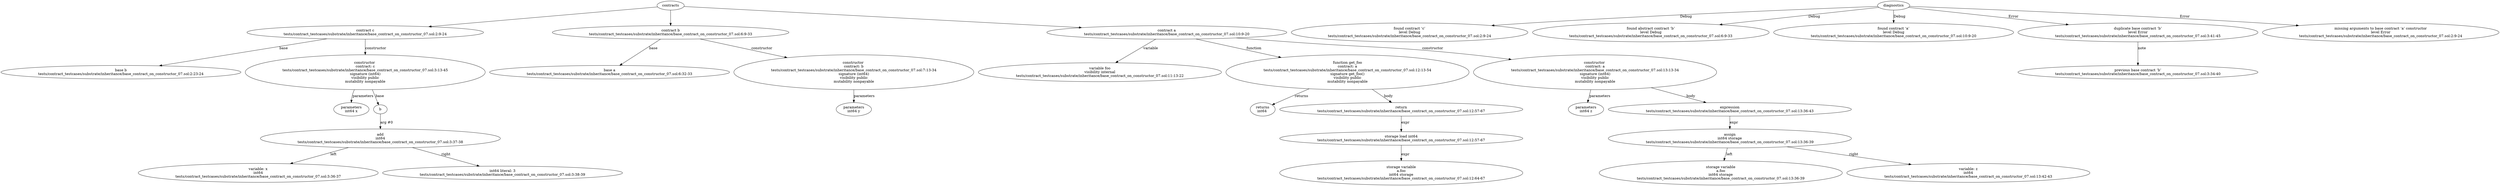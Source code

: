 strict digraph "tests/contract_testcases/substrate/inheritance/base_contract_on_constructor_07.sol" {
	contract [label="contract c\ntests/contract_testcases/substrate/inheritance/base_contract_on_constructor_07.sol:2:9-24"]
	base [label="base b\ntests/contract_testcases/substrate/inheritance/base_contract_on_constructor_07.sol:2:23-24"]
	node_3 [label="constructor \ncontract: c\ntests/contract_testcases/substrate/inheritance/base_contract_on_constructor_07.sol:3:13-45\nsignature (int64)\nvisibility public\nmutability nonpayable"]
	parameters [label="parameters\nint64 x"]
	b [label="b"]
	add [label="add\nint64\ntests/contract_testcases/substrate/inheritance/base_contract_on_constructor_07.sol:3:37-38"]
	variable [label="variable: x\nint64\ntests/contract_testcases/substrate/inheritance/base_contract_on_constructor_07.sol:3:36-37"]
	number_literal [label="int64 literal: 3\ntests/contract_testcases/substrate/inheritance/base_contract_on_constructor_07.sol:3:38-39"]
	contract_9 [label="contract b\ntests/contract_testcases/substrate/inheritance/base_contract_on_constructor_07.sol:6:9-33"]
	base_10 [label="base a\ntests/contract_testcases/substrate/inheritance/base_contract_on_constructor_07.sol:6:32-33"]
	node_11 [label="constructor \ncontract: b\ntests/contract_testcases/substrate/inheritance/base_contract_on_constructor_07.sol:7:13-34\nsignature (int64)\nvisibility public\nmutability nonpayable"]
	parameters_12 [label="parameters\nint64 y"]
	contract_13 [label="contract a\ntests/contract_testcases/substrate/inheritance/base_contract_on_constructor_07.sol:10:9-20"]
	var [label="variable foo\nvisibility internal\ntests/contract_testcases/substrate/inheritance/base_contract_on_constructor_07.sol:11:13-22"]
	get_foo [label="function get_foo\ncontract: a\ntests/contract_testcases/substrate/inheritance/base_contract_on_constructor_07.sol:12:13-54\nsignature get_foo()\nvisibility public\nmutability nonpayable"]
	returns [label="returns\nint64 "]
	return [label="return\ntests/contract_testcases/substrate/inheritance/base_contract_on_constructor_07.sol:12:57-67"]
	storage_load [label="storage load int64\ntests/contract_testcases/substrate/inheritance/base_contract_on_constructor_07.sol:12:57-67"]
	storage_var [label="storage variable\na.foo\nint64 storage\ntests/contract_testcases/substrate/inheritance/base_contract_on_constructor_07.sol:12:64-67"]
	node_20 [label="constructor \ncontract: a\ntests/contract_testcases/substrate/inheritance/base_contract_on_constructor_07.sol:13:13-34\nsignature (int64)\nvisibility public\nmutability nonpayable"]
	parameters_21 [label="parameters\nint64 z"]
	expr [label="expression\ntests/contract_testcases/substrate/inheritance/base_contract_on_constructor_07.sol:13:36-43"]
	assign [label="assign\nint64 storage\ntests/contract_testcases/substrate/inheritance/base_contract_on_constructor_07.sol:13:36-39"]
	storage_var_24 [label="storage variable\na.foo\nint64 storage\ntests/contract_testcases/substrate/inheritance/base_contract_on_constructor_07.sol:13:36-39"]
	variable_25 [label="variable: z\nint64\ntests/contract_testcases/substrate/inheritance/base_contract_on_constructor_07.sol:13:42-43"]
	diagnostic [label="found contract ‘c’\nlevel Debug\ntests/contract_testcases/substrate/inheritance/base_contract_on_constructor_07.sol:2:9-24"]
	diagnostic_28 [label="found abstract contract ‘b’\nlevel Debug\ntests/contract_testcases/substrate/inheritance/base_contract_on_constructor_07.sol:6:9-33"]
	diagnostic_29 [label="found contract ‘a’\nlevel Debug\ntests/contract_testcases/substrate/inheritance/base_contract_on_constructor_07.sol:10:9-20"]
	diagnostic_30 [label="duplicate base contract ‘b’\nlevel Error\ntests/contract_testcases/substrate/inheritance/base_contract_on_constructor_07.sol:3:41-45"]
	note [label="previous base contract ‘b’\ntests/contract_testcases/substrate/inheritance/base_contract_on_constructor_07.sol:3:34-40"]
	diagnostic_32 [label="missing arguments to base contract ‘a’ constructor\nlevel Error\ntests/contract_testcases/substrate/inheritance/base_contract_on_constructor_07.sol:2:9-24"]
	contracts -> contract
	contract -> base [label="base"]
	contract -> node_3 [label="constructor"]
	node_3 -> parameters [label="parameters"]
	node_3 -> b [label="base"]
	b -> add [label="arg #0"]
	add -> variable [label="left"]
	add -> number_literal [label="right"]
	contracts -> contract_9
	contract_9 -> base_10 [label="base"]
	contract_9 -> node_11 [label="constructor"]
	node_11 -> parameters_12 [label="parameters"]
	contracts -> contract_13
	contract_13 -> var [label="variable"]
	contract_13 -> get_foo [label="function"]
	get_foo -> returns [label="returns"]
	get_foo -> return [label="body"]
	return -> storage_load [label="expr"]
	storage_load -> storage_var [label="expr"]
	contract_13 -> node_20 [label="constructor"]
	node_20 -> parameters_21 [label="parameters"]
	node_20 -> expr [label="body"]
	expr -> assign [label="expr"]
	assign -> storage_var_24 [label="left"]
	assign -> variable_25 [label="right"]
	diagnostics -> diagnostic [label="Debug"]
	diagnostics -> diagnostic_28 [label="Debug"]
	diagnostics -> diagnostic_29 [label="Debug"]
	diagnostics -> diagnostic_30 [label="Error"]
	diagnostic_30 -> note [label="note"]
	diagnostics -> diagnostic_32 [label="Error"]
}
